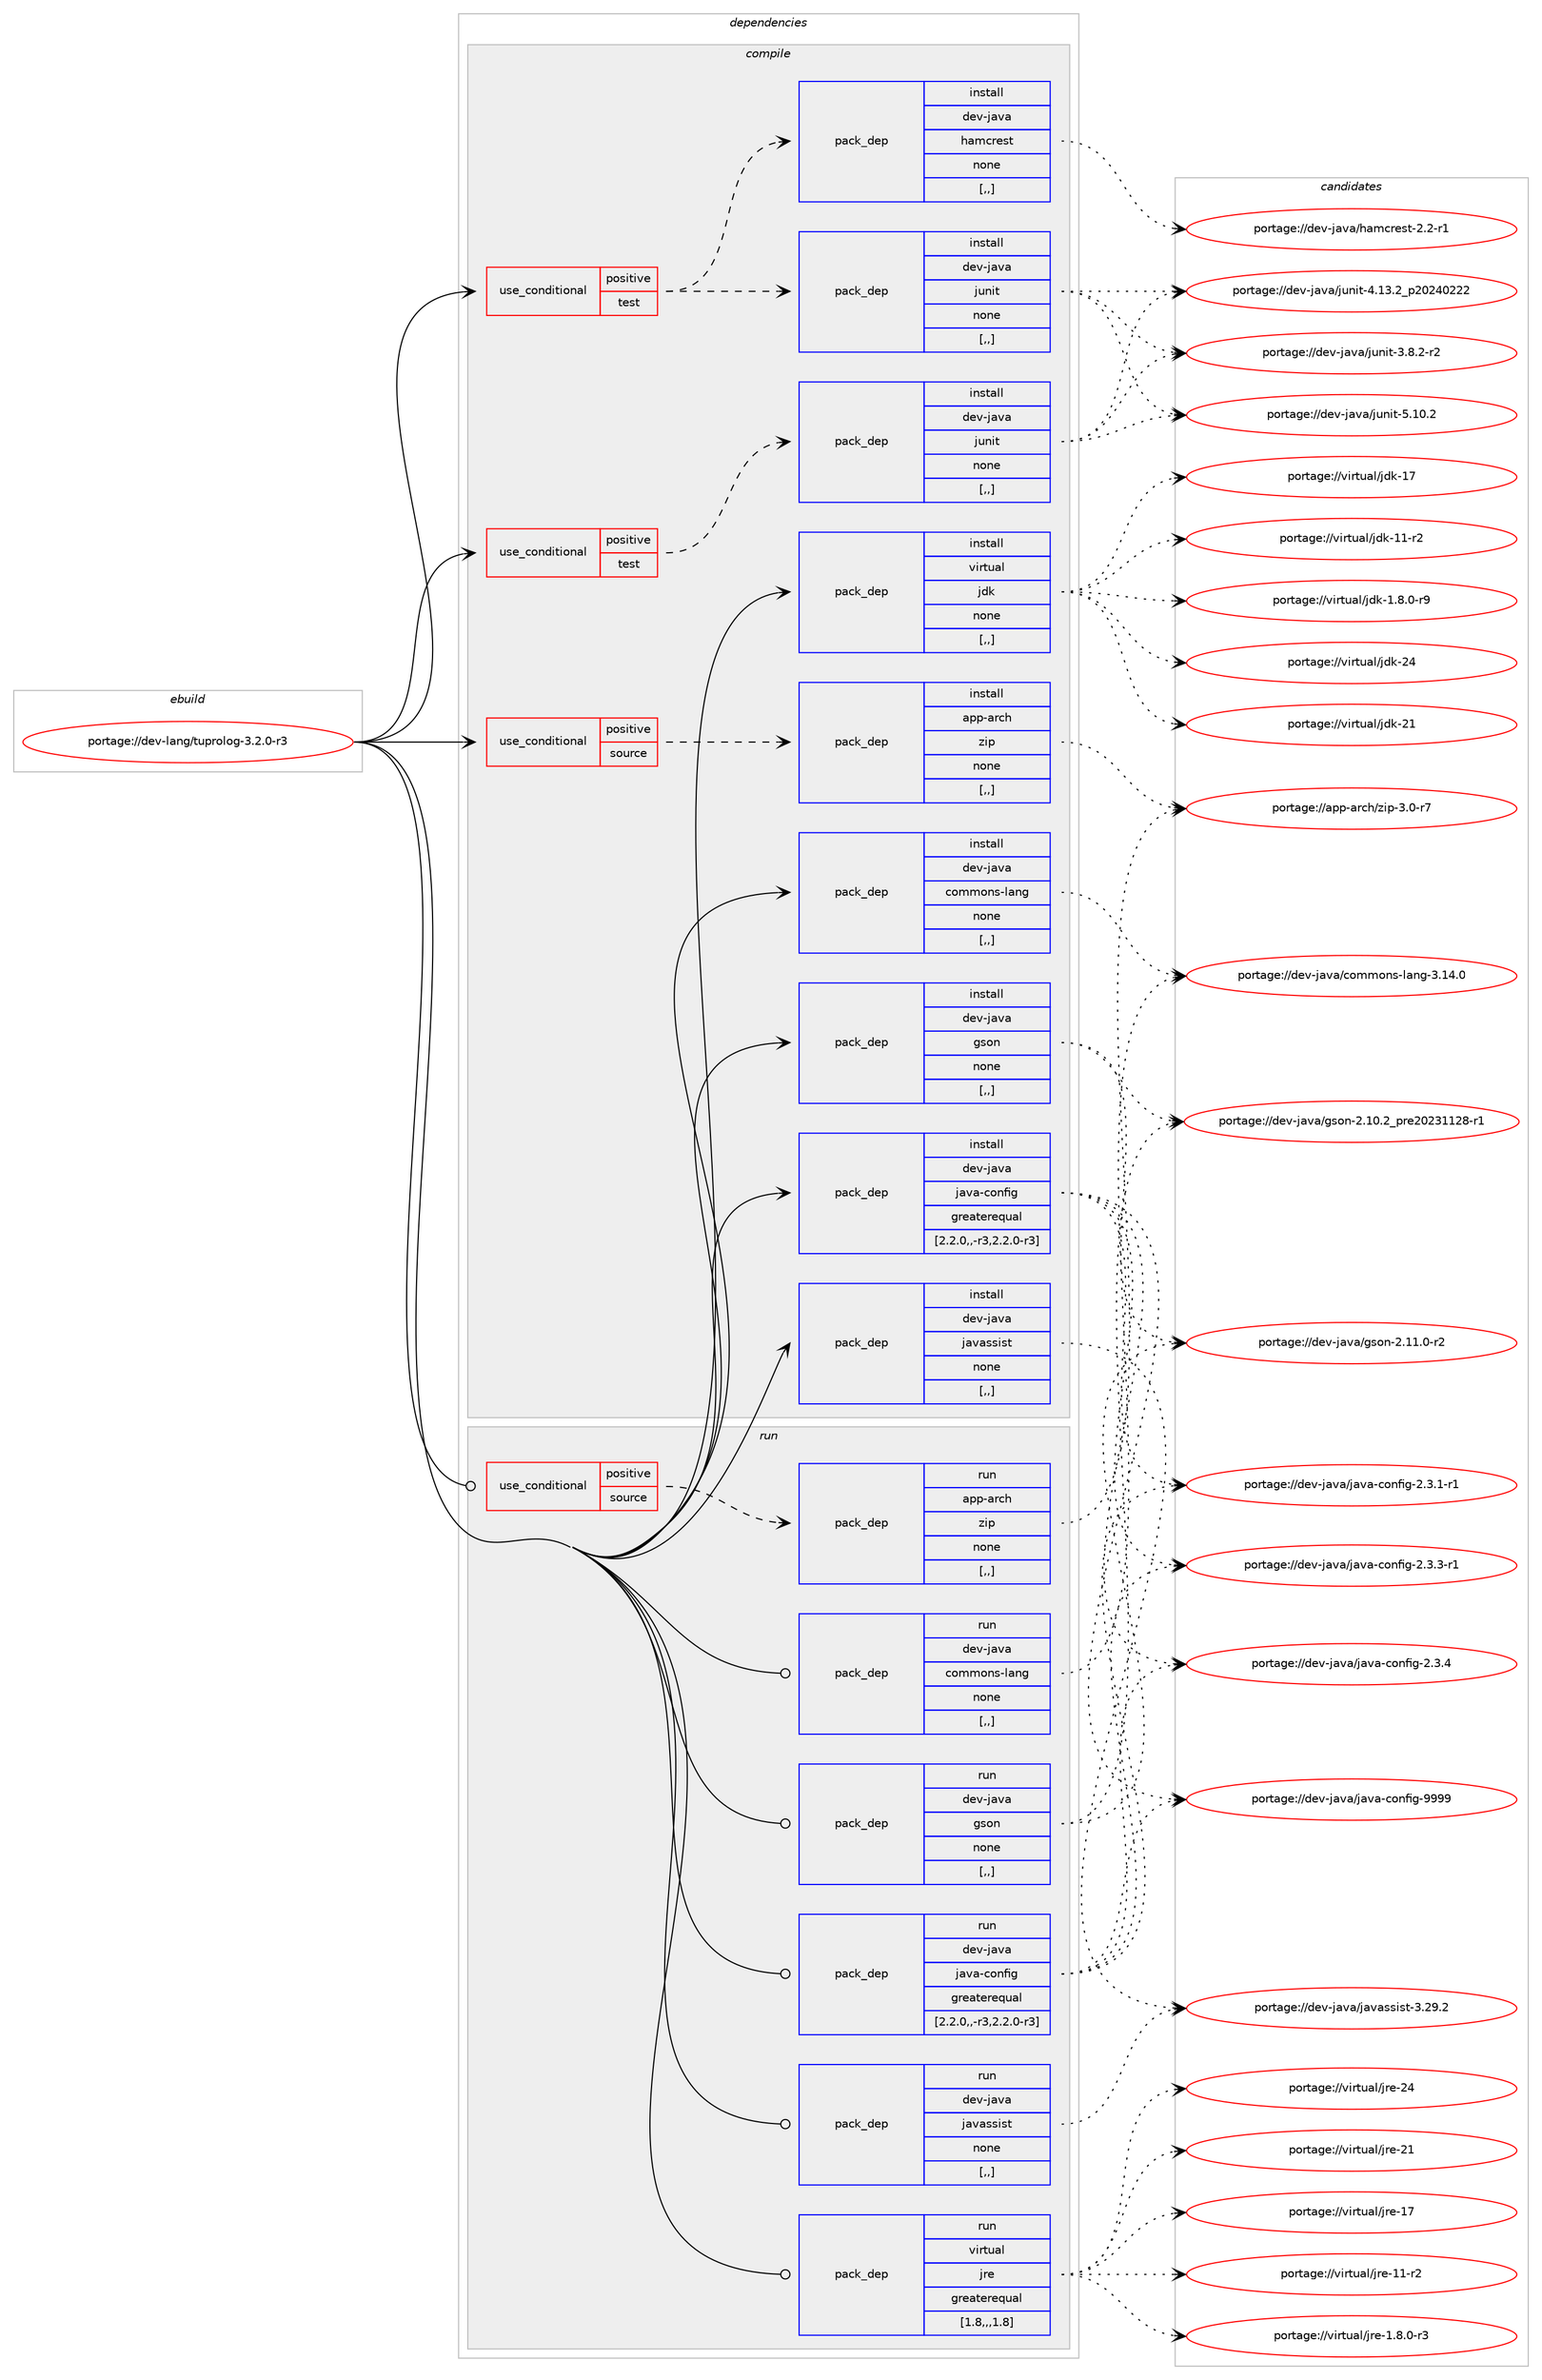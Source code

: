 digraph prolog {

# *************
# Graph options
# *************

newrank=true;
concentrate=true;
compound=true;
graph [rankdir=LR,fontname=Helvetica,fontsize=10,ranksep=1.5];#, ranksep=2.5, nodesep=0.2];
edge  [arrowhead=vee];
node  [fontname=Helvetica,fontsize=10];

# **********
# The ebuild
# **********

subgraph cluster_leftcol {
color=gray;
label=<<i>ebuild</i>>;
id [label="portage://dev-lang/tuprolog-3.2.0-r3", color=red, width=4, href="../dev-lang/tuprolog-3.2.0-r3.svg"];
}

# ****************
# The dependencies
# ****************

subgraph cluster_midcol {
color=gray;
label=<<i>dependencies</i>>;
subgraph cluster_compile {
fillcolor="#eeeeee";
style=filled;
label=<<i>compile</i>>;
subgraph cond25540 {
dependency105957 [label=<<TABLE BORDER="0" CELLBORDER="1" CELLSPACING="0" CELLPADDING="4"><TR><TD ROWSPAN="3" CELLPADDING="10">use_conditional</TD></TR><TR><TD>positive</TD></TR><TR><TD>source</TD></TR></TABLE>>, shape=none, color=red];
subgraph pack79267 {
dependency105958 [label=<<TABLE BORDER="0" CELLBORDER="1" CELLSPACING="0" CELLPADDING="4" WIDTH="220"><TR><TD ROWSPAN="6" CELLPADDING="30">pack_dep</TD></TR><TR><TD WIDTH="110">install</TD></TR><TR><TD>app-arch</TD></TR><TR><TD>zip</TD></TR><TR><TD>none</TD></TR><TR><TD>[,,]</TD></TR></TABLE>>, shape=none, color=blue];
}
dependency105957:e -> dependency105958:w [weight=20,style="dashed",arrowhead="vee"];
}
id:e -> dependency105957:w [weight=20,style="solid",arrowhead="vee"];
subgraph cond25541 {
dependency105959 [label=<<TABLE BORDER="0" CELLBORDER="1" CELLSPACING="0" CELLPADDING="4"><TR><TD ROWSPAN="3" CELLPADDING="10">use_conditional</TD></TR><TR><TD>positive</TD></TR><TR><TD>test</TD></TR></TABLE>>, shape=none, color=red];
subgraph pack79268 {
dependency105960 [label=<<TABLE BORDER="0" CELLBORDER="1" CELLSPACING="0" CELLPADDING="4" WIDTH="220"><TR><TD ROWSPAN="6" CELLPADDING="30">pack_dep</TD></TR><TR><TD WIDTH="110">install</TD></TR><TR><TD>dev-java</TD></TR><TR><TD>hamcrest</TD></TR><TR><TD>none</TD></TR><TR><TD>[,,]</TD></TR></TABLE>>, shape=none, color=blue];
}
dependency105959:e -> dependency105960:w [weight=20,style="dashed",arrowhead="vee"];
subgraph pack79269 {
dependency105961 [label=<<TABLE BORDER="0" CELLBORDER="1" CELLSPACING="0" CELLPADDING="4" WIDTH="220"><TR><TD ROWSPAN="6" CELLPADDING="30">pack_dep</TD></TR><TR><TD WIDTH="110">install</TD></TR><TR><TD>dev-java</TD></TR><TR><TD>junit</TD></TR><TR><TD>none</TD></TR><TR><TD>[,,]</TD></TR></TABLE>>, shape=none, color=blue];
}
dependency105959:e -> dependency105961:w [weight=20,style="dashed",arrowhead="vee"];
}
id:e -> dependency105959:w [weight=20,style="solid",arrowhead="vee"];
subgraph cond25542 {
dependency105962 [label=<<TABLE BORDER="0" CELLBORDER="1" CELLSPACING="0" CELLPADDING="4"><TR><TD ROWSPAN="3" CELLPADDING="10">use_conditional</TD></TR><TR><TD>positive</TD></TR><TR><TD>test</TD></TR></TABLE>>, shape=none, color=red];
subgraph pack79270 {
dependency105963 [label=<<TABLE BORDER="0" CELLBORDER="1" CELLSPACING="0" CELLPADDING="4" WIDTH="220"><TR><TD ROWSPAN="6" CELLPADDING="30">pack_dep</TD></TR><TR><TD WIDTH="110">install</TD></TR><TR><TD>dev-java</TD></TR><TR><TD>junit</TD></TR><TR><TD>none</TD></TR><TR><TD>[,,]</TD></TR></TABLE>>, shape=none, color=blue];
}
dependency105962:e -> dependency105963:w [weight=20,style="dashed",arrowhead="vee"];
}
id:e -> dependency105962:w [weight=20,style="solid",arrowhead="vee"];
subgraph pack79271 {
dependency105964 [label=<<TABLE BORDER="0" CELLBORDER="1" CELLSPACING="0" CELLPADDING="4" WIDTH="220"><TR><TD ROWSPAN="6" CELLPADDING="30">pack_dep</TD></TR><TR><TD WIDTH="110">install</TD></TR><TR><TD>dev-java</TD></TR><TR><TD>commons-lang</TD></TR><TR><TD>none</TD></TR><TR><TD>[,,]</TD></TR></TABLE>>, shape=none, color=blue];
}
id:e -> dependency105964:w [weight=20,style="solid",arrowhead="vee"];
subgraph pack79272 {
dependency105965 [label=<<TABLE BORDER="0" CELLBORDER="1" CELLSPACING="0" CELLPADDING="4" WIDTH="220"><TR><TD ROWSPAN="6" CELLPADDING="30">pack_dep</TD></TR><TR><TD WIDTH="110">install</TD></TR><TR><TD>dev-java</TD></TR><TR><TD>gson</TD></TR><TR><TD>none</TD></TR><TR><TD>[,,]</TD></TR></TABLE>>, shape=none, color=blue];
}
id:e -> dependency105965:w [weight=20,style="solid",arrowhead="vee"];
subgraph pack79273 {
dependency105966 [label=<<TABLE BORDER="0" CELLBORDER="1" CELLSPACING="0" CELLPADDING="4" WIDTH="220"><TR><TD ROWSPAN="6" CELLPADDING="30">pack_dep</TD></TR><TR><TD WIDTH="110">install</TD></TR><TR><TD>dev-java</TD></TR><TR><TD>java-config</TD></TR><TR><TD>greaterequal</TD></TR><TR><TD>[2.2.0,,-r3,2.2.0-r3]</TD></TR></TABLE>>, shape=none, color=blue];
}
id:e -> dependency105966:w [weight=20,style="solid",arrowhead="vee"];
subgraph pack79274 {
dependency105967 [label=<<TABLE BORDER="0" CELLBORDER="1" CELLSPACING="0" CELLPADDING="4" WIDTH="220"><TR><TD ROWSPAN="6" CELLPADDING="30">pack_dep</TD></TR><TR><TD WIDTH="110">install</TD></TR><TR><TD>dev-java</TD></TR><TR><TD>javassist</TD></TR><TR><TD>none</TD></TR><TR><TD>[,,]</TD></TR></TABLE>>, shape=none, color=blue];
}
id:e -> dependency105967:w [weight=20,style="solid",arrowhead="vee"];
subgraph pack79275 {
dependency105968 [label=<<TABLE BORDER="0" CELLBORDER="1" CELLSPACING="0" CELLPADDING="4" WIDTH="220"><TR><TD ROWSPAN="6" CELLPADDING="30">pack_dep</TD></TR><TR><TD WIDTH="110">install</TD></TR><TR><TD>virtual</TD></TR><TR><TD>jdk</TD></TR><TR><TD>none</TD></TR><TR><TD>[,,]</TD></TR></TABLE>>, shape=none, color=blue];
}
id:e -> dependency105968:w [weight=20,style="solid",arrowhead="vee"];
}
subgraph cluster_compileandrun {
fillcolor="#eeeeee";
style=filled;
label=<<i>compile and run</i>>;
}
subgraph cluster_run {
fillcolor="#eeeeee";
style=filled;
label=<<i>run</i>>;
subgraph cond25543 {
dependency105969 [label=<<TABLE BORDER="0" CELLBORDER="1" CELLSPACING="0" CELLPADDING="4"><TR><TD ROWSPAN="3" CELLPADDING="10">use_conditional</TD></TR><TR><TD>positive</TD></TR><TR><TD>source</TD></TR></TABLE>>, shape=none, color=red];
subgraph pack79276 {
dependency105970 [label=<<TABLE BORDER="0" CELLBORDER="1" CELLSPACING="0" CELLPADDING="4" WIDTH="220"><TR><TD ROWSPAN="6" CELLPADDING="30">pack_dep</TD></TR><TR><TD WIDTH="110">run</TD></TR><TR><TD>app-arch</TD></TR><TR><TD>zip</TD></TR><TR><TD>none</TD></TR><TR><TD>[,,]</TD></TR></TABLE>>, shape=none, color=blue];
}
dependency105969:e -> dependency105970:w [weight=20,style="dashed",arrowhead="vee"];
}
id:e -> dependency105969:w [weight=20,style="solid",arrowhead="odot"];
subgraph pack79277 {
dependency105971 [label=<<TABLE BORDER="0" CELLBORDER="1" CELLSPACING="0" CELLPADDING="4" WIDTH="220"><TR><TD ROWSPAN="6" CELLPADDING="30">pack_dep</TD></TR><TR><TD WIDTH="110">run</TD></TR><TR><TD>dev-java</TD></TR><TR><TD>commons-lang</TD></TR><TR><TD>none</TD></TR><TR><TD>[,,]</TD></TR></TABLE>>, shape=none, color=blue];
}
id:e -> dependency105971:w [weight=20,style="solid",arrowhead="odot"];
subgraph pack79278 {
dependency105972 [label=<<TABLE BORDER="0" CELLBORDER="1" CELLSPACING="0" CELLPADDING="4" WIDTH="220"><TR><TD ROWSPAN="6" CELLPADDING="30">pack_dep</TD></TR><TR><TD WIDTH="110">run</TD></TR><TR><TD>dev-java</TD></TR><TR><TD>gson</TD></TR><TR><TD>none</TD></TR><TR><TD>[,,]</TD></TR></TABLE>>, shape=none, color=blue];
}
id:e -> dependency105972:w [weight=20,style="solid",arrowhead="odot"];
subgraph pack79279 {
dependency105973 [label=<<TABLE BORDER="0" CELLBORDER="1" CELLSPACING="0" CELLPADDING="4" WIDTH="220"><TR><TD ROWSPAN="6" CELLPADDING="30">pack_dep</TD></TR><TR><TD WIDTH="110">run</TD></TR><TR><TD>dev-java</TD></TR><TR><TD>java-config</TD></TR><TR><TD>greaterequal</TD></TR><TR><TD>[2.2.0,,-r3,2.2.0-r3]</TD></TR></TABLE>>, shape=none, color=blue];
}
id:e -> dependency105973:w [weight=20,style="solid",arrowhead="odot"];
subgraph pack79280 {
dependency105974 [label=<<TABLE BORDER="0" CELLBORDER="1" CELLSPACING="0" CELLPADDING="4" WIDTH="220"><TR><TD ROWSPAN="6" CELLPADDING="30">pack_dep</TD></TR><TR><TD WIDTH="110">run</TD></TR><TR><TD>dev-java</TD></TR><TR><TD>javassist</TD></TR><TR><TD>none</TD></TR><TR><TD>[,,]</TD></TR></TABLE>>, shape=none, color=blue];
}
id:e -> dependency105974:w [weight=20,style="solid",arrowhead="odot"];
subgraph pack79281 {
dependency105975 [label=<<TABLE BORDER="0" CELLBORDER="1" CELLSPACING="0" CELLPADDING="4" WIDTH="220"><TR><TD ROWSPAN="6" CELLPADDING="30">pack_dep</TD></TR><TR><TD WIDTH="110">run</TD></TR><TR><TD>virtual</TD></TR><TR><TD>jre</TD></TR><TR><TD>greaterequal</TD></TR><TR><TD>[1.8,,,1.8]</TD></TR></TABLE>>, shape=none, color=blue];
}
id:e -> dependency105975:w [weight=20,style="solid",arrowhead="odot"];
}
}

# **************
# The candidates
# **************

subgraph cluster_choices {
rank=same;
color=gray;
label=<<i>candidates</i>>;

subgraph choice79267 {
color=black;
nodesep=1;
choice9711211245971149910447122105112455146484511455 [label="portage://app-arch/zip-3.0-r7", color=red, width=4,href="../app-arch/zip-3.0-r7.svg"];
dependency105958:e -> choice9711211245971149910447122105112455146484511455:w [style=dotted,weight="100"];
}
subgraph choice79268 {
color=black;
nodesep=1;
choice100101118451069711897471049710999114101115116455046504511449 [label="portage://dev-java/hamcrest-2.2-r1", color=red, width=4,href="../dev-java/hamcrest-2.2-r1.svg"];
dependency105960:e -> choice100101118451069711897471049710999114101115116455046504511449:w [style=dotted,weight="100"];
}
subgraph choice79269 {
color=black;
nodesep=1;
choice1001011184510697118974710611711010511645534649484650 [label="portage://dev-java/junit-5.10.2", color=red, width=4,href="../dev-java/junit-5.10.2.svg"];
choice1001011184510697118974710611711010511645524649514650951125048505248505050 [label="portage://dev-java/junit-4.13.2_p20240222", color=red, width=4,href="../dev-java/junit-4.13.2_p20240222.svg"];
choice100101118451069711897471061171101051164551465646504511450 [label="portage://dev-java/junit-3.8.2-r2", color=red, width=4,href="../dev-java/junit-3.8.2-r2.svg"];
dependency105961:e -> choice1001011184510697118974710611711010511645534649484650:w [style=dotted,weight="100"];
dependency105961:e -> choice1001011184510697118974710611711010511645524649514650951125048505248505050:w [style=dotted,weight="100"];
dependency105961:e -> choice100101118451069711897471061171101051164551465646504511450:w [style=dotted,weight="100"];
}
subgraph choice79270 {
color=black;
nodesep=1;
choice1001011184510697118974710611711010511645534649484650 [label="portage://dev-java/junit-5.10.2", color=red, width=4,href="../dev-java/junit-5.10.2.svg"];
choice1001011184510697118974710611711010511645524649514650951125048505248505050 [label="portage://dev-java/junit-4.13.2_p20240222", color=red, width=4,href="../dev-java/junit-4.13.2_p20240222.svg"];
choice100101118451069711897471061171101051164551465646504511450 [label="portage://dev-java/junit-3.8.2-r2", color=red, width=4,href="../dev-java/junit-3.8.2-r2.svg"];
dependency105963:e -> choice1001011184510697118974710611711010511645534649484650:w [style=dotted,weight="100"];
dependency105963:e -> choice1001011184510697118974710611711010511645524649514650951125048505248505050:w [style=dotted,weight="100"];
dependency105963:e -> choice100101118451069711897471061171101051164551465646504511450:w [style=dotted,weight="100"];
}
subgraph choice79271 {
color=black;
nodesep=1;
choice1001011184510697118974799111109109111110115451089711010345514649524648 [label="portage://dev-java/commons-lang-3.14.0", color=red, width=4,href="../dev-java/commons-lang-3.14.0.svg"];
dependency105964:e -> choice1001011184510697118974799111109109111110115451089711010345514649524648:w [style=dotted,weight="100"];
}
subgraph choice79272 {
color=black;
nodesep=1;
choice10010111845106971189747103115111110455046494946484511450 [label="portage://dev-java/gson-2.11.0-r2", color=red, width=4,href="../dev-java/gson-2.11.0-r2.svg"];
choice10010111845106971189747103115111110455046494846509511211410150485051494950564511449 [label="portage://dev-java/gson-2.10.2_pre20231128-r1", color=red, width=4,href="../dev-java/gson-2.10.2_pre20231128-r1.svg"];
dependency105965:e -> choice10010111845106971189747103115111110455046494946484511450:w [style=dotted,weight="100"];
dependency105965:e -> choice10010111845106971189747103115111110455046494846509511211410150485051494950564511449:w [style=dotted,weight="100"];
}
subgraph choice79273 {
color=black;
nodesep=1;
choice10010111845106971189747106971189745991111101021051034557575757 [label="portage://dev-java/java-config-9999", color=red, width=4,href="../dev-java/java-config-9999.svg"];
choice1001011184510697118974710697118974599111110102105103455046514652 [label="portage://dev-java/java-config-2.3.4", color=red, width=4,href="../dev-java/java-config-2.3.4.svg"];
choice10010111845106971189747106971189745991111101021051034550465146514511449 [label="portage://dev-java/java-config-2.3.3-r1", color=red, width=4,href="../dev-java/java-config-2.3.3-r1.svg"];
choice10010111845106971189747106971189745991111101021051034550465146494511449 [label="portage://dev-java/java-config-2.3.1-r1", color=red, width=4,href="../dev-java/java-config-2.3.1-r1.svg"];
dependency105966:e -> choice10010111845106971189747106971189745991111101021051034557575757:w [style=dotted,weight="100"];
dependency105966:e -> choice1001011184510697118974710697118974599111110102105103455046514652:w [style=dotted,weight="100"];
dependency105966:e -> choice10010111845106971189747106971189745991111101021051034550465146514511449:w [style=dotted,weight="100"];
dependency105966:e -> choice10010111845106971189747106971189745991111101021051034550465146494511449:w [style=dotted,weight="100"];
}
subgraph choice79274 {
color=black;
nodesep=1;
choice10010111845106971189747106971189711511510511511645514650574650 [label="portage://dev-java/javassist-3.29.2", color=red, width=4,href="../dev-java/javassist-3.29.2.svg"];
dependency105967:e -> choice10010111845106971189747106971189711511510511511645514650574650:w [style=dotted,weight="100"];
}
subgraph choice79275 {
color=black;
nodesep=1;
choice1181051141161179710847106100107455052 [label="portage://virtual/jdk-24", color=red, width=4,href="../virtual/jdk-24.svg"];
choice1181051141161179710847106100107455049 [label="portage://virtual/jdk-21", color=red, width=4,href="../virtual/jdk-21.svg"];
choice1181051141161179710847106100107454955 [label="portage://virtual/jdk-17", color=red, width=4,href="../virtual/jdk-17.svg"];
choice11810511411611797108471061001074549494511450 [label="portage://virtual/jdk-11-r2", color=red, width=4,href="../virtual/jdk-11-r2.svg"];
choice11810511411611797108471061001074549465646484511457 [label="portage://virtual/jdk-1.8.0-r9", color=red, width=4,href="../virtual/jdk-1.8.0-r9.svg"];
dependency105968:e -> choice1181051141161179710847106100107455052:w [style=dotted,weight="100"];
dependency105968:e -> choice1181051141161179710847106100107455049:w [style=dotted,weight="100"];
dependency105968:e -> choice1181051141161179710847106100107454955:w [style=dotted,weight="100"];
dependency105968:e -> choice11810511411611797108471061001074549494511450:w [style=dotted,weight="100"];
dependency105968:e -> choice11810511411611797108471061001074549465646484511457:w [style=dotted,weight="100"];
}
subgraph choice79276 {
color=black;
nodesep=1;
choice9711211245971149910447122105112455146484511455 [label="portage://app-arch/zip-3.0-r7", color=red, width=4,href="../app-arch/zip-3.0-r7.svg"];
dependency105970:e -> choice9711211245971149910447122105112455146484511455:w [style=dotted,weight="100"];
}
subgraph choice79277 {
color=black;
nodesep=1;
choice1001011184510697118974799111109109111110115451089711010345514649524648 [label="portage://dev-java/commons-lang-3.14.0", color=red, width=4,href="../dev-java/commons-lang-3.14.0.svg"];
dependency105971:e -> choice1001011184510697118974799111109109111110115451089711010345514649524648:w [style=dotted,weight="100"];
}
subgraph choice79278 {
color=black;
nodesep=1;
choice10010111845106971189747103115111110455046494946484511450 [label="portage://dev-java/gson-2.11.0-r2", color=red, width=4,href="../dev-java/gson-2.11.0-r2.svg"];
choice10010111845106971189747103115111110455046494846509511211410150485051494950564511449 [label="portage://dev-java/gson-2.10.2_pre20231128-r1", color=red, width=4,href="../dev-java/gson-2.10.2_pre20231128-r1.svg"];
dependency105972:e -> choice10010111845106971189747103115111110455046494946484511450:w [style=dotted,weight="100"];
dependency105972:e -> choice10010111845106971189747103115111110455046494846509511211410150485051494950564511449:w [style=dotted,weight="100"];
}
subgraph choice79279 {
color=black;
nodesep=1;
choice10010111845106971189747106971189745991111101021051034557575757 [label="portage://dev-java/java-config-9999", color=red, width=4,href="../dev-java/java-config-9999.svg"];
choice1001011184510697118974710697118974599111110102105103455046514652 [label="portage://dev-java/java-config-2.3.4", color=red, width=4,href="../dev-java/java-config-2.3.4.svg"];
choice10010111845106971189747106971189745991111101021051034550465146514511449 [label="portage://dev-java/java-config-2.3.3-r1", color=red, width=4,href="../dev-java/java-config-2.3.3-r1.svg"];
choice10010111845106971189747106971189745991111101021051034550465146494511449 [label="portage://dev-java/java-config-2.3.1-r1", color=red, width=4,href="../dev-java/java-config-2.3.1-r1.svg"];
dependency105973:e -> choice10010111845106971189747106971189745991111101021051034557575757:w [style=dotted,weight="100"];
dependency105973:e -> choice1001011184510697118974710697118974599111110102105103455046514652:w [style=dotted,weight="100"];
dependency105973:e -> choice10010111845106971189747106971189745991111101021051034550465146514511449:w [style=dotted,weight="100"];
dependency105973:e -> choice10010111845106971189747106971189745991111101021051034550465146494511449:w [style=dotted,weight="100"];
}
subgraph choice79280 {
color=black;
nodesep=1;
choice10010111845106971189747106971189711511510511511645514650574650 [label="portage://dev-java/javassist-3.29.2", color=red, width=4,href="../dev-java/javassist-3.29.2.svg"];
dependency105974:e -> choice10010111845106971189747106971189711511510511511645514650574650:w [style=dotted,weight="100"];
}
subgraph choice79281 {
color=black;
nodesep=1;
choice1181051141161179710847106114101455052 [label="portage://virtual/jre-24", color=red, width=4,href="../virtual/jre-24.svg"];
choice1181051141161179710847106114101455049 [label="portage://virtual/jre-21", color=red, width=4,href="../virtual/jre-21.svg"];
choice1181051141161179710847106114101454955 [label="portage://virtual/jre-17", color=red, width=4,href="../virtual/jre-17.svg"];
choice11810511411611797108471061141014549494511450 [label="portage://virtual/jre-11-r2", color=red, width=4,href="../virtual/jre-11-r2.svg"];
choice11810511411611797108471061141014549465646484511451 [label="portage://virtual/jre-1.8.0-r3", color=red, width=4,href="../virtual/jre-1.8.0-r3.svg"];
dependency105975:e -> choice1181051141161179710847106114101455052:w [style=dotted,weight="100"];
dependency105975:e -> choice1181051141161179710847106114101455049:w [style=dotted,weight="100"];
dependency105975:e -> choice1181051141161179710847106114101454955:w [style=dotted,weight="100"];
dependency105975:e -> choice11810511411611797108471061141014549494511450:w [style=dotted,weight="100"];
dependency105975:e -> choice11810511411611797108471061141014549465646484511451:w [style=dotted,weight="100"];
}
}

}
